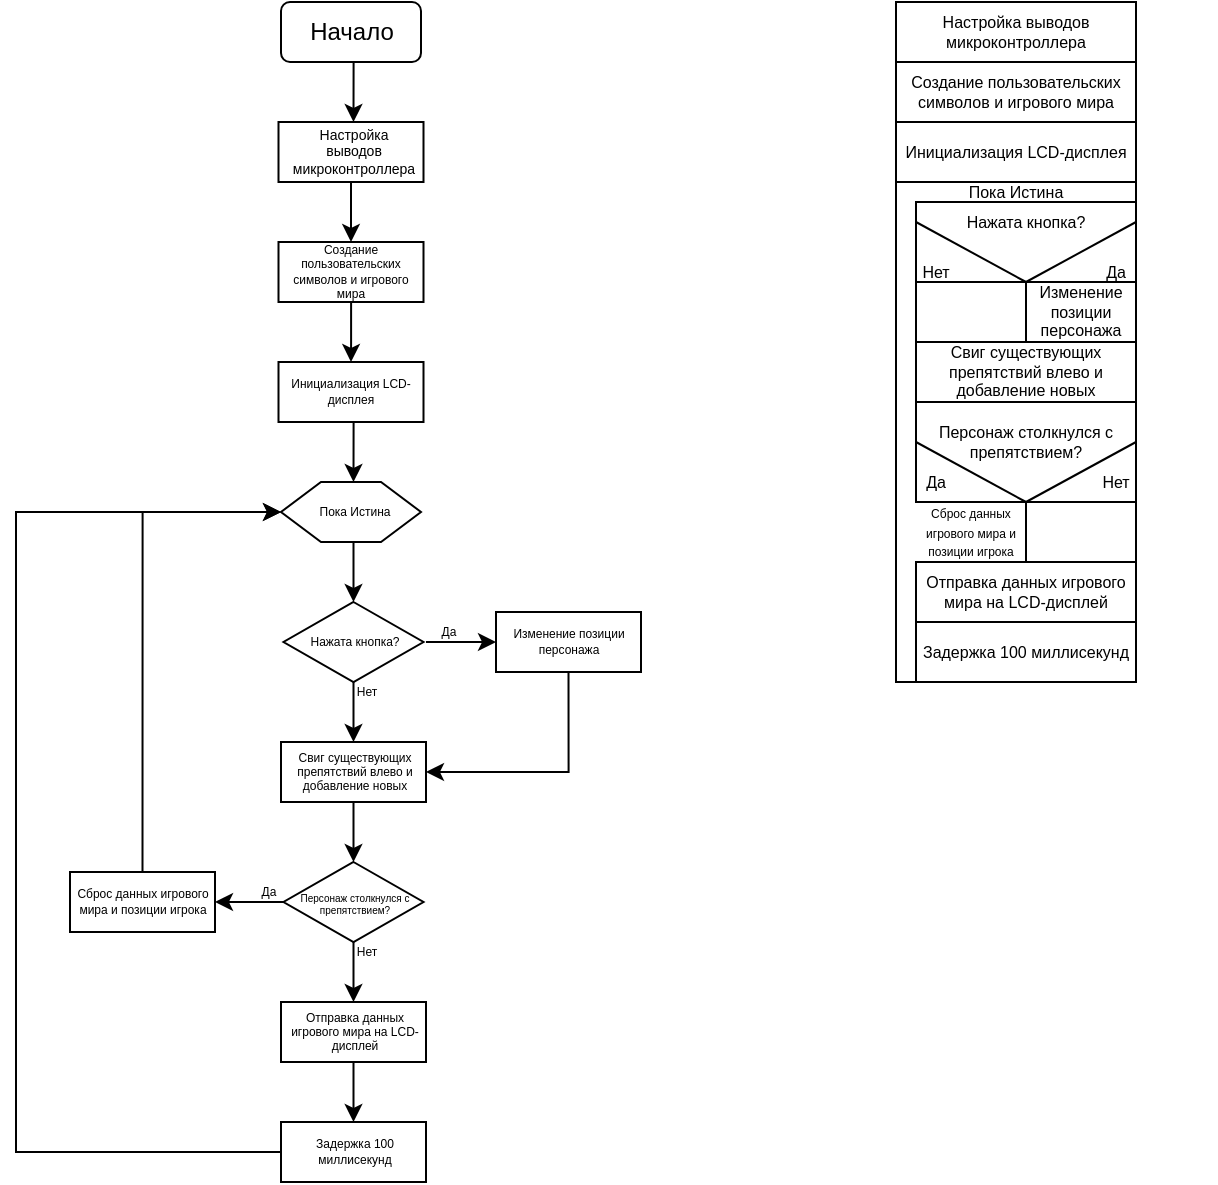 <mxfile version="24.7.17">
  <diagram name="Страница — 1" id="KuF1aNF__Dn9vjjgXvMM">
    <mxGraphModel dx="550" dy="372" grid="1" gridSize="10" guides="1" tooltips="1" connect="1" arrows="1" fold="1" page="1" pageScale="1" pageWidth="827" pageHeight="1169" math="0" shadow="0">
      <root>
        <mxCell id="0" />
        <mxCell id="1" parent="0" />
        <mxCell id="UNw0YTBhQ6GOl8aNGIw4-11" style="edgeStyle=orthogonalEdgeStyle;rounded=0;orthogonalLoop=1;jettySize=auto;html=1;exitX=0.5;exitY=1;exitDx=0;exitDy=0;entryX=0.5;entryY=0;entryDx=0;entryDy=0;" parent="1" source="UNw0YTBhQ6GOl8aNGIw4-1" target="UNw0YTBhQ6GOl8aNGIw4-7" edge="1">
          <mxGeometry relative="1" as="geometry" />
        </mxCell>
        <mxCell id="UNw0YTBhQ6GOl8aNGIw4-1" value="Начало" style="rounded=1;whiteSpace=wrap;html=1;" parent="1" vertex="1">
          <mxGeometry x="172.5" y="40" width="70" height="30" as="geometry" />
        </mxCell>
        <mxCell id="UNw0YTBhQ6GOl8aNGIw4-5" value="" style="rounded=0;whiteSpace=wrap;html=1;" parent="1" vertex="1">
          <mxGeometry x="171.25" y="100" width="72.5" height="30" as="geometry" />
        </mxCell>
        <mxCell id="UNw0YTBhQ6GOl8aNGIw4-9" style="edgeStyle=orthogonalEdgeStyle;rounded=0;orthogonalLoop=1;jettySize=auto;html=1;exitX=0.5;exitY=1;exitDx=0;exitDy=0;entryX=0.5;entryY=0;entryDx=0;entryDy=0;" parent="1" source="UNw0YTBhQ6GOl8aNGIw4-7" target="UNw0YTBhQ6GOl8aNGIw4-8" edge="1">
          <mxGeometry relative="1" as="geometry" />
        </mxCell>
        <mxCell id="UNw0YTBhQ6GOl8aNGIw4-7" value="Настройка выводов микроконтроллера" style="text;html=1;align=center;verticalAlign=middle;whiteSpace=wrap;rounded=0;fontSize=7;" parent="1" vertex="1">
          <mxGeometry x="178.75" y="100" width="60" height="30" as="geometry" />
        </mxCell>
        <mxCell id="UNw0YTBhQ6GOl8aNGIw4-8" value="" style="rounded=0;whiteSpace=wrap;html=1;" parent="1" vertex="1">
          <mxGeometry x="171.25" y="160" width="72.5" height="30" as="geometry" />
        </mxCell>
        <mxCell id="UNw0YTBhQ6GOl8aNGIw4-15" style="edgeStyle=orthogonalEdgeStyle;rounded=0;orthogonalLoop=1;jettySize=auto;html=1;entryX=0.5;entryY=0;entryDx=0;entryDy=0;" parent="1" source="UNw0YTBhQ6GOl8aNGIw4-12" target="UNw0YTBhQ6GOl8aNGIw4-14" edge="1">
          <mxGeometry relative="1" as="geometry" />
        </mxCell>
        <mxCell id="UNw0YTBhQ6GOl8aNGIw4-12" value="&lt;font style=&quot;font-size: 6px;&quot;&gt;Создание пользовательских символов и игрового мира&lt;/font&gt;" style="text;html=1;align=center;verticalAlign=middle;whiteSpace=wrap;rounded=0;fontSize=6;" parent="1" vertex="1">
          <mxGeometry x="171.25" y="160" width="72.5" height="30" as="geometry" />
        </mxCell>
        <mxCell id="UNw0YTBhQ6GOl8aNGIw4-13" value="" style="rounded=0;whiteSpace=wrap;html=1;" parent="1" vertex="1">
          <mxGeometry x="171.25" y="220" width="72.5" height="30" as="geometry" />
        </mxCell>
        <mxCell id="UNw0YTBhQ6GOl8aNGIw4-18" style="edgeStyle=orthogonalEdgeStyle;rounded=0;orthogonalLoop=1;jettySize=auto;html=1;exitX=0.5;exitY=1;exitDx=0;exitDy=0;entryX=0.5;entryY=0;entryDx=0;entryDy=0;" parent="1" source="UNw0YTBhQ6GOl8aNGIw4-14" target="UNw0YTBhQ6GOl8aNGIw4-17" edge="1">
          <mxGeometry relative="1" as="geometry" />
        </mxCell>
        <mxCell id="UNw0YTBhQ6GOl8aNGIw4-14" value="&lt;font style=&quot;font-size: 6px;&quot;&gt;Инициализация LCD-дисплея&lt;/font&gt;" style="text;html=1;align=center;verticalAlign=middle;whiteSpace=wrap;rounded=0;fontSize=6;" parent="1" vertex="1">
          <mxGeometry x="171.25" y="220" width="72.5" height="30" as="geometry" />
        </mxCell>
        <mxCell id="UNw0YTBhQ6GOl8aNGIw4-16" value="" style="shape=hexagon;perimeter=hexagonPerimeter2;whiteSpace=wrap;html=1;fixedSize=1;" parent="1" vertex="1">
          <mxGeometry x="172.5" y="280" width="70" height="30" as="geometry" />
        </mxCell>
        <mxCell id="UNw0YTBhQ6GOl8aNGIw4-21" style="edgeStyle=orthogonalEdgeStyle;rounded=0;orthogonalLoop=1;jettySize=auto;html=1;exitX=0.5;exitY=1;exitDx=0;exitDy=0;entryX=0.5;entryY=0;entryDx=0;entryDy=0;" parent="1" source="UNw0YTBhQ6GOl8aNGIw4-17" target="UNw0YTBhQ6GOl8aNGIw4-19" edge="1">
          <mxGeometry relative="1" as="geometry" />
        </mxCell>
        <mxCell id="UNw0YTBhQ6GOl8aNGIw4-17" value="&lt;font style=&quot;font-size: 6px;&quot;&gt;Пока Истина&lt;/font&gt;" style="text;html=1;align=center;verticalAlign=middle;whiteSpace=wrap;rounded=0;fontSize=6;" parent="1" vertex="1">
          <mxGeometry x="172.5" y="280" width="72.5" height="30" as="geometry" />
        </mxCell>
        <mxCell id="UNw0YTBhQ6GOl8aNGIw4-24" style="edgeStyle=orthogonalEdgeStyle;rounded=0;orthogonalLoop=1;jettySize=auto;html=1;exitX=0.5;exitY=1;exitDx=0;exitDy=0;entryX=0.5;entryY=0;entryDx=0;entryDy=0;" parent="1" source="UNw0YTBhQ6GOl8aNGIw4-19" target="UNw0YTBhQ6GOl8aNGIw4-23" edge="1">
          <mxGeometry relative="1" as="geometry" />
        </mxCell>
        <mxCell id="UNw0YTBhQ6GOl8aNGIw4-19" value="" style="rhombus;whiteSpace=wrap;html=1;" parent="1" vertex="1">
          <mxGeometry x="173.75" y="340" width="70" height="40" as="geometry" />
        </mxCell>
        <mxCell id="UNw0YTBhQ6GOl8aNGIw4-28" style="edgeStyle=orthogonalEdgeStyle;rounded=0;orthogonalLoop=1;jettySize=auto;html=1;exitX=1;exitY=0.5;exitDx=0;exitDy=0;entryX=0;entryY=0.5;entryDx=0;entryDy=0;" parent="1" source="UNw0YTBhQ6GOl8aNGIw4-20" target="UNw0YTBhQ6GOl8aNGIw4-27" edge="1">
          <mxGeometry relative="1" as="geometry" />
        </mxCell>
        <mxCell id="UNw0YTBhQ6GOl8aNGIw4-20" value="&lt;font style=&quot;font-size: 6px;&quot;&gt;Нажата кнопка?&lt;/font&gt;" style="text;html=1;align=center;verticalAlign=middle;whiteSpace=wrap;rounded=0;fontSize=6;" parent="1" vertex="1">
          <mxGeometry x="172.5" y="345" width="72.5" height="30" as="geometry" />
        </mxCell>
        <mxCell id="UNw0YTBhQ6GOl8aNGIw4-22" value="" style="rounded=0;whiteSpace=wrap;html=1;" parent="1" vertex="1">
          <mxGeometry x="172.5" y="410" width="72.5" height="30" as="geometry" />
        </mxCell>
        <mxCell id="UNw0YTBhQ6GOl8aNGIw4-33" style="edgeStyle=orthogonalEdgeStyle;rounded=0;orthogonalLoop=1;jettySize=auto;html=1;entryX=0.5;entryY=0;entryDx=0;entryDy=0;" parent="1" source="UNw0YTBhQ6GOl8aNGIw4-23" target="UNw0YTBhQ6GOl8aNGIw4-31" edge="1">
          <mxGeometry relative="1" as="geometry" />
        </mxCell>
        <mxCell id="UNw0YTBhQ6GOl8aNGIw4-23" value="&lt;font style=&quot;font-size: 6px;&quot;&gt;Свиг существующих препятствий влево и добавление новых&lt;/font&gt;" style="text;html=1;align=center;verticalAlign=middle;whiteSpace=wrap;rounded=0;fontSize=6;" parent="1" vertex="1">
          <mxGeometry x="172.5" y="410" width="72.5" height="30" as="geometry" />
        </mxCell>
        <mxCell id="UNw0YTBhQ6GOl8aNGIw4-25" value="&lt;font style=&quot;font-size: 6px;&quot;&gt;Нет&lt;/font&gt;" style="text;html=1;align=center;verticalAlign=middle;whiteSpace=wrap;rounded=0;fontSize=6;" parent="1" vertex="1">
          <mxGeometry x="178.75" y="370" width="72.5" height="30" as="geometry" />
        </mxCell>
        <mxCell id="UNw0YTBhQ6GOl8aNGIw4-26" value="" style="rounded=0;whiteSpace=wrap;html=1;" parent="1" vertex="1">
          <mxGeometry x="280" y="345" width="72.5" height="30" as="geometry" />
        </mxCell>
        <mxCell id="UNw0YTBhQ6GOl8aNGIw4-30" style="edgeStyle=orthogonalEdgeStyle;rounded=0;orthogonalLoop=1;jettySize=auto;html=1;exitX=0.5;exitY=1;exitDx=0;exitDy=0;entryX=1;entryY=0.5;entryDx=0;entryDy=0;" parent="1" source="UNw0YTBhQ6GOl8aNGIw4-27" target="UNw0YTBhQ6GOl8aNGIw4-23" edge="1">
          <mxGeometry relative="1" as="geometry" />
        </mxCell>
        <mxCell id="UNw0YTBhQ6GOl8aNGIw4-27" value="&lt;font style=&quot;font-size: 6px;&quot;&gt;Изменение позиции персонажа&lt;/font&gt;" style="text;html=1;align=center;verticalAlign=middle;whiteSpace=wrap;rounded=0;fontSize=6;" parent="1" vertex="1">
          <mxGeometry x="280" y="345" width="72.5" height="30" as="geometry" />
        </mxCell>
        <mxCell id="UNw0YTBhQ6GOl8aNGIw4-29" value="Да" style="text;html=1;align=center;verticalAlign=middle;whiteSpace=wrap;rounded=0;fontSize=6;" parent="1" vertex="1">
          <mxGeometry x="220" y="340" width="72.5" height="30" as="geometry" />
        </mxCell>
        <mxCell id="UNw0YTBhQ6GOl8aNGIw4-37" style="edgeStyle=orthogonalEdgeStyle;rounded=0;orthogonalLoop=1;jettySize=auto;html=1;exitX=0;exitY=0.5;exitDx=0;exitDy=0;entryX=1;entryY=0.5;entryDx=0;entryDy=0;" parent="1" source="UNw0YTBhQ6GOl8aNGIw4-31" target="UNw0YTBhQ6GOl8aNGIw4-35" edge="1">
          <mxGeometry relative="1" as="geometry" />
        </mxCell>
        <mxCell id="UNw0YTBhQ6GOl8aNGIw4-42" style="edgeStyle=orthogonalEdgeStyle;rounded=0;orthogonalLoop=1;jettySize=auto;html=1;exitX=0.5;exitY=1;exitDx=0;exitDy=0;entryX=0.5;entryY=0;entryDx=0;entryDy=0;" parent="1" source="UNw0YTBhQ6GOl8aNGIw4-31" target="UNw0YTBhQ6GOl8aNGIw4-41" edge="1">
          <mxGeometry relative="1" as="geometry" />
        </mxCell>
        <mxCell id="UNw0YTBhQ6GOl8aNGIw4-31" value="" style="rhombus;whiteSpace=wrap;html=1;" parent="1" vertex="1">
          <mxGeometry x="173.75" y="470" width="70" height="40" as="geometry" />
        </mxCell>
        <mxCell id="UNw0YTBhQ6GOl8aNGIw4-32" value="&lt;font style=&quot;font-size: 5px;&quot;&gt;Персонаж столкнулся с препятствием?&lt;/font&gt;" style="text;html=1;align=center;verticalAlign=middle;whiteSpace=wrap;rounded=0;fontSize=5;" parent="1" vertex="1">
          <mxGeometry x="172.5" y="475" width="72.5" height="30" as="geometry" />
        </mxCell>
        <mxCell id="UNw0YTBhQ6GOl8aNGIw4-34" value="" style="rounded=0;whiteSpace=wrap;html=1;" parent="1" vertex="1">
          <mxGeometry x="67" y="475" width="72.5" height="30" as="geometry" />
        </mxCell>
        <mxCell id="UNw0YTBhQ6GOl8aNGIw4-39" style="edgeStyle=orthogonalEdgeStyle;rounded=0;orthogonalLoop=1;jettySize=auto;html=1;exitX=0.5;exitY=0;exitDx=0;exitDy=0;entryX=0;entryY=0.5;entryDx=0;entryDy=0;" parent="1" source="UNw0YTBhQ6GOl8aNGIw4-35" target="UNw0YTBhQ6GOl8aNGIw4-17" edge="1">
          <mxGeometry relative="1" as="geometry" />
        </mxCell>
        <mxCell id="UNw0YTBhQ6GOl8aNGIw4-35" value="&lt;font style=&quot;font-size: 6px;&quot;&gt;Сброс данных игрового мира и позиции игрока&lt;/font&gt;" style="text;html=1;align=center;verticalAlign=middle;whiteSpace=wrap;rounded=0;fontSize=6;" parent="1" vertex="1">
          <mxGeometry x="67" y="475" width="72.5" height="30" as="geometry" />
        </mxCell>
        <mxCell id="UNw0YTBhQ6GOl8aNGIw4-38" value="Да" style="text;html=1;align=center;verticalAlign=middle;whiteSpace=wrap;rounded=0;fontSize=6;" parent="1" vertex="1">
          <mxGeometry x="130" y="470" width="72.5" height="30" as="geometry" />
        </mxCell>
        <mxCell id="UNw0YTBhQ6GOl8aNGIw4-40" value="" style="rounded=0;whiteSpace=wrap;html=1;" parent="1" vertex="1">
          <mxGeometry x="172.5" y="540" width="72.5" height="30" as="geometry" />
        </mxCell>
        <mxCell id="UNw0YTBhQ6GOl8aNGIw4-45" style="edgeStyle=orthogonalEdgeStyle;rounded=0;orthogonalLoop=1;jettySize=auto;html=1;exitX=0.5;exitY=1;exitDx=0;exitDy=0;entryX=0.5;entryY=0;entryDx=0;entryDy=0;" parent="1" source="UNw0YTBhQ6GOl8aNGIw4-41" target="UNw0YTBhQ6GOl8aNGIw4-44" edge="1">
          <mxGeometry relative="1" as="geometry" />
        </mxCell>
        <mxCell id="UNw0YTBhQ6GOl8aNGIw4-41" value="&lt;font style=&quot;font-size: 6px;&quot;&gt;Отправка данных игрового мира на LCD-дисплей&lt;/font&gt;" style="text;html=1;align=center;verticalAlign=middle;whiteSpace=wrap;rounded=0;fontSize=6;" parent="1" vertex="1">
          <mxGeometry x="172.5" y="540" width="72.5" height="30" as="geometry" />
        </mxCell>
        <mxCell id="UNw0YTBhQ6GOl8aNGIw4-43" value="" style="rounded=0;whiteSpace=wrap;html=1;" parent="1" vertex="1">
          <mxGeometry x="172.5" y="600" width="72.5" height="30" as="geometry" />
        </mxCell>
        <mxCell id="UNw0YTBhQ6GOl8aNGIw4-46" style="edgeStyle=orthogonalEdgeStyle;rounded=0;orthogonalLoop=1;jettySize=auto;html=1;exitX=0;exitY=0.5;exitDx=0;exitDy=0;entryX=0;entryY=0.5;entryDx=0;entryDy=0;" parent="1" source="UNw0YTBhQ6GOl8aNGIw4-44" target="UNw0YTBhQ6GOl8aNGIw4-17" edge="1">
          <mxGeometry relative="1" as="geometry">
            <Array as="points">
              <mxPoint x="40" y="615" />
              <mxPoint x="40" y="295" />
            </Array>
          </mxGeometry>
        </mxCell>
        <mxCell id="UNw0YTBhQ6GOl8aNGIw4-44" value="&lt;font style=&quot;font-size: 6px;&quot;&gt;Задержка 100 миллисекунд&lt;/font&gt;" style="text;html=1;align=center;verticalAlign=middle;whiteSpace=wrap;rounded=0;fontSize=6;" parent="1" vertex="1">
          <mxGeometry x="172.5" y="600" width="72.5" height="30" as="geometry" />
        </mxCell>
        <mxCell id="UNw0YTBhQ6GOl8aNGIw4-47" value="Нет" style="text;html=1;align=center;verticalAlign=middle;whiteSpace=wrap;rounded=0;fontSize=6;" parent="1" vertex="1">
          <mxGeometry x="178.75" y="500" width="72.5" height="30" as="geometry" />
        </mxCell>
        <mxCell id="UNw0YTBhQ6GOl8aNGIw4-48" value="" style="rounded=0;whiteSpace=wrap;html=1;" parent="1" vertex="1">
          <mxGeometry x="480" y="40" width="120" height="30" as="geometry" />
        </mxCell>
        <mxCell id="UNw0YTBhQ6GOl8aNGIw4-49" value="Настройка выводов микроконтроллера" style="text;html=1;align=center;verticalAlign=middle;whiteSpace=wrap;rounded=0;fontSize=8;" parent="1" vertex="1">
          <mxGeometry x="480" y="40" width="120" height="30" as="geometry" />
        </mxCell>
        <mxCell id="UNw0YTBhQ6GOl8aNGIw4-50" value="" style="rounded=0;whiteSpace=wrap;html=1;" parent="1" vertex="1">
          <mxGeometry x="480" y="70" width="120" height="30" as="geometry" />
        </mxCell>
        <mxCell id="UNw0YTBhQ6GOl8aNGIw4-51" value="&lt;span style=&quot;font-size: 8px;&quot;&gt;Создание пользовательских символов и игрового мира&lt;/span&gt;" style="text;html=1;align=center;verticalAlign=middle;whiteSpace=wrap;rounded=0;fontSize=8;" parent="1" vertex="1">
          <mxGeometry x="480" y="70" width="120" height="30" as="geometry" />
        </mxCell>
        <mxCell id="UNw0YTBhQ6GOl8aNGIw4-53" value="" style="rounded=0;whiteSpace=wrap;html=1;" parent="1" vertex="1">
          <mxGeometry x="480" y="100" width="120" height="30" as="geometry" />
        </mxCell>
        <mxCell id="UNw0YTBhQ6GOl8aNGIw4-54" value="&lt;span style=&quot;font-size: 8px;&quot;&gt;Инициализация LCD-дисплея&lt;/span&gt;" style="text;html=1;align=center;verticalAlign=middle;whiteSpace=wrap;rounded=0;fontSize=8;" parent="1" vertex="1">
          <mxGeometry x="480" y="100" width="120" height="30" as="geometry" />
        </mxCell>
        <mxCell id="UNw0YTBhQ6GOl8aNGIw4-58" value="" style="rounded=0;whiteSpace=wrap;html=1;" parent="1" vertex="1">
          <mxGeometry x="480" y="130" width="120" height="250" as="geometry" />
        </mxCell>
        <mxCell id="UNw0YTBhQ6GOl8aNGIw4-59" value="&lt;span style=&quot;font-size: 8px;&quot;&gt;Пока Истина&lt;/span&gt;" style="text;html=1;align=center;verticalAlign=middle;whiteSpace=wrap;rounded=0;fontSize=8;" parent="1" vertex="1">
          <mxGeometry x="480" y="120" width="120" height="30" as="geometry" />
        </mxCell>
        <mxCell id="UNw0YTBhQ6GOl8aNGIw4-60" value="" style="rounded=0;whiteSpace=wrap;html=1;" parent="1" vertex="1">
          <mxGeometry x="490" y="140" width="110" height="40" as="geometry" />
        </mxCell>
        <mxCell id="UNw0YTBhQ6GOl8aNGIw4-61" value="&lt;span style=&quot;font-size: 8px;&quot;&gt;Нажата кнопка?&lt;/span&gt;" style="text;html=1;align=center;verticalAlign=middle;whiteSpace=wrap;rounded=0;fontSize=8;" parent="1" vertex="1">
          <mxGeometry x="495" y="140" width="100" height="20" as="geometry" />
        </mxCell>
        <mxCell id="UNw0YTBhQ6GOl8aNGIw4-62" value="" style="endArrow=none;html=1;rounded=0;exitX=0;exitY=0.25;exitDx=0;exitDy=0;entryX=0.5;entryY=1;entryDx=0;entryDy=0;" parent="1" source="UNw0YTBhQ6GOl8aNGIw4-60" target="UNw0YTBhQ6GOl8aNGIw4-60" edge="1">
          <mxGeometry width="50" height="50" relative="1" as="geometry">
            <mxPoint x="500" y="220" as="sourcePoint" />
            <mxPoint x="550" y="170" as="targetPoint" />
          </mxGeometry>
        </mxCell>
        <mxCell id="UNw0YTBhQ6GOl8aNGIw4-65" value="" style="endArrow=none;html=1;rounded=0;exitX=1;exitY=0.25;exitDx=0;exitDy=0;entryX=0.5;entryY=1;entryDx=0;entryDy=0;" parent="1" source="UNw0YTBhQ6GOl8aNGIw4-60" target="UNw0YTBhQ6GOl8aNGIw4-60" edge="1">
          <mxGeometry width="50" height="50" relative="1" as="geometry">
            <mxPoint x="500" y="160" as="sourcePoint" />
            <mxPoint x="555" y="190" as="targetPoint" />
          </mxGeometry>
        </mxCell>
        <mxCell id="UNw0YTBhQ6GOl8aNGIw4-66" value="Нет" style="text;html=1;align=center;verticalAlign=middle;whiteSpace=wrap;rounded=0;fontSize=8;" parent="1" vertex="1">
          <mxGeometry x="450" y="165" width="100" height="20" as="geometry" />
        </mxCell>
        <mxCell id="UNw0YTBhQ6GOl8aNGIw4-67" value="Да" style="text;html=1;align=center;verticalAlign=middle;whiteSpace=wrap;rounded=0;fontSize=8;" parent="1" vertex="1">
          <mxGeometry x="540" y="165" width="100" height="20" as="geometry" />
        </mxCell>
        <mxCell id="UNw0YTBhQ6GOl8aNGIw4-68" value="" style="rounded=0;whiteSpace=wrap;html=1;" parent="1" vertex="1">
          <mxGeometry x="545" y="180" width="55" height="30" as="geometry" />
        </mxCell>
        <mxCell id="UNw0YTBhQ6GOl8aNGIw4-69" value="&lt;span style=&quot;font-size: 8px;&quot;&gt;Изменение позиции персонажа&lt;/span&gt;" style="text;html=1;align=center;verticalAlign=middle;whiteSpace=wrap;rounded=0;fontSize=8;" parent="1" vertex="1">
          <mxGeometry x="550" y="185" width="45" height="20" as="geometry" />
        </mxCell>
        <mxCell id="UNw0YTBhQ6GOl8aNGIw4-70" value="" style="rounded=0;whiteSpace=wrap;html=1;" parent="1" vertex="1">
          <mxGeometry x="490" y="180" width="55" height="30" as="geometry" />
        </mxCell>
        <mxCell id="UNw0YTBhQ6GOl8aNGIw4-71" value="" style="rounded=0;whiteSpace=wrap;html=1;" parent="1" vertex="1">
          <mxGeometry x="490" y="210" width="110" height="30" as="geometry" />
        </mxCell>
        <mxCell id="UNw0YTBhQ6GOl8aNGIw4-72" value="&lt;span style=&quot;font-size: 8px;&quot;&gt;Свиг существующих препятствий влево и добавление новых&lt;/span&gt;" style="text;html=1;align=center;verticalAlign=middle;whiteSpace=wrap;rounded=0;fontSize=8;" parent="1" vertex="1">
          <mxGeometry x="490" y="215" width="110" height="20" as="geometry" />
        </mxCell>
        <mxCell id="UNw0YTBhQ6GOl8aNGIw4-74" value="" style="rounded=0;whiteSpace=wrap;html=1;" parent="1" vertex="1">
          <mxGeometry x="490" y="240" width="110" height="50" as="geometry" />
        </mxCell>
        <mxCell id="UNw0YTBhQ6GOl8aNGIw4-73" value="&lt;span style=&quot;font-size: 8px;&quot;&gt;Персонаж столкнулся с препятствием?&lt;/span&gt;" style="text;html=1;align=center;verticalAlign=middle;whiteSpace=wrap;rounded=0;fontSize=8;" parent="1" vertex="1">
          <mxGeometry x="485" y="250" width="120" height="20" as="geometry" />
        </mxCell>
        <mxCell id="UNw0YTBhQ6GOl8aNGIw4-77" value="" style="endArrow=none;html=1;rounded=0;exitX=0;exitY=0.25;exitDx=0;exitDy=0;entryX=0.5;entryY=1;entryDx=0;entryDy=0;" parent="1" edge="1">
          <mxGeometry width="50" height="50" relative="1" as="geometry">
            <mxPoint x="490" y="260" as="sourcePoint" />
            <mxPoint x="545" y="290" as="targetPoint" />
          </mxGeometry>
        </mxCell>
        <mxCell id="UNw0YTBhQ6GOl8aNGIw4-78" value="" style="endArrow=none;html=1;rounded=0;exitX=1;exitY=0.25;exitDx=0;exitDy=0;entryX=0.5;entryY=1;entryDx=0;entryDy=0;" parent="1" edge="1">
          <mxGeometry width="50" height="50" relative="1" as="geometry">
            <mxPoint x="600" y="260" as="sourcePoint" />
            <mxPoint x="545" y="290" as="targetPoint" />
          </mxGeometry>
        </mxCell>
        <mxCell id="UNw0YTBhQ6GOl8aNGIw4-79" value="Да" style="text;html=1;align=center;verticalAlign=middle;whiteSpace=wrap;rounded=0;fontSize=8;" parent="1" vertex="1">
          <mxGeometry x="450" y="270" width="100" height="20" as="geometry" />
        </mxCell>
        <mxCell id="UNw0YTBhQ6GOl8aNGIw4-80" value="Нет" style="text;html=1;align=center;verticalAlign=middle;whiteSpace=wrap;rounded=0;fontSize=8;" parent="1" vertex="1">
          <mxGeometry x="540" y="270" width="100" height="20" as="geometry" />
        </mxCell>
        <mxCell id="UNw0YTBhQ6GOl8aNGIw4-81" value="" style="rounded=0;whiteSpace=wrap;html=1;" parent="1" vertex="1">
          <mxGeometry x="545" y="290" width="55" height="30" as="geometry" />
        </mxCell>
        <mxCell id="UNw0YTBhQ6GOl8aNGIw4-82" value="&lt;span style=&quot;font-size: 6px;&quot;&gt;Сброс данных игрового мира и позиции игрока&lt;/span&gt;" style="text;html=1;align=center;verticalAlign=middle;whiteSpace=wrap;rounded=0;fontSize=8;" parent="1" vertex="1">
          <mxGeometry x="490" y="295" width="55" height="20" as="geometry" />
        </mxCell>
        <mxCell id="UNw0YTBhQ6GOl8aNGIw4-83" value="" style="rounded=0;whiteSpace=wrap;html=1;" parent="1" vertex="1">
          <mxGeometry x="490" y="320" width="110" height="30" as="geometry" />
        </mxCell>
        <mxCell id="UNw0YTBhQ6GOl8aNGIw4-84" value="&lt;span style=&quot;font-size: 8px;&quot;&gt;Отправка данных игрового мира на LCD-дисплей&lt;/span&gt;" style="text;html=1;align=center;verticalAlign=middle;whiteSpace=wrap;rounded=0;fontSize=8;" parent="1" vertex="1">
          <mxGeometry x="490" y="325" width="110" height="20" as="geometry" />
        </mxCell>
        <mxCell id="UNw0YTBhQ6GOl8aNGIw4-85" style="edgeStyle=orthogonalEdgeStyle;rounded=0;orthogonalLoop=1;jettySize=auto;html=1;exitX=0.5;exitY=1;exitDx=0;exitDy=0;" parent="1" source="UNw0YTBhQ6GOl8aNGIw4-58" target="UNw0YTBhQ6GOl8aNGIw4-58" edge="1">
          <mxGeometry relative="1" as="geometry" />
        </mxCell>
        <mxCell id="0ov_nfnVHOr_7sTl4Hrl-1" value="" style="rounded=0;whiteSpace=wrap;html=1;" vertex="1" parent="1">
          <mxGeometry x="490" y="350" width="110" height="30" as="geometry" />
        </mxCell>
        <mxCell id="UNw0YTBhQ6GOl8aNGIw4-86" value="&lt;span style=&quot;font-size: 8px;&quot;&gt;Задержка 100 миллисекунд&lt;/span&gt;" style="text;html=1;align=center;verticalAlign=middle;whiteSpace=wrap;rounded=0;fontSize=8;" parent="1" vertex="1">
          <mxGeometry x="490" y="355" width="110" height="20" as="geometry" />
        </mxCell>
      </root>
    </mxGraphModel>
  </diagram>
</mxfile>
